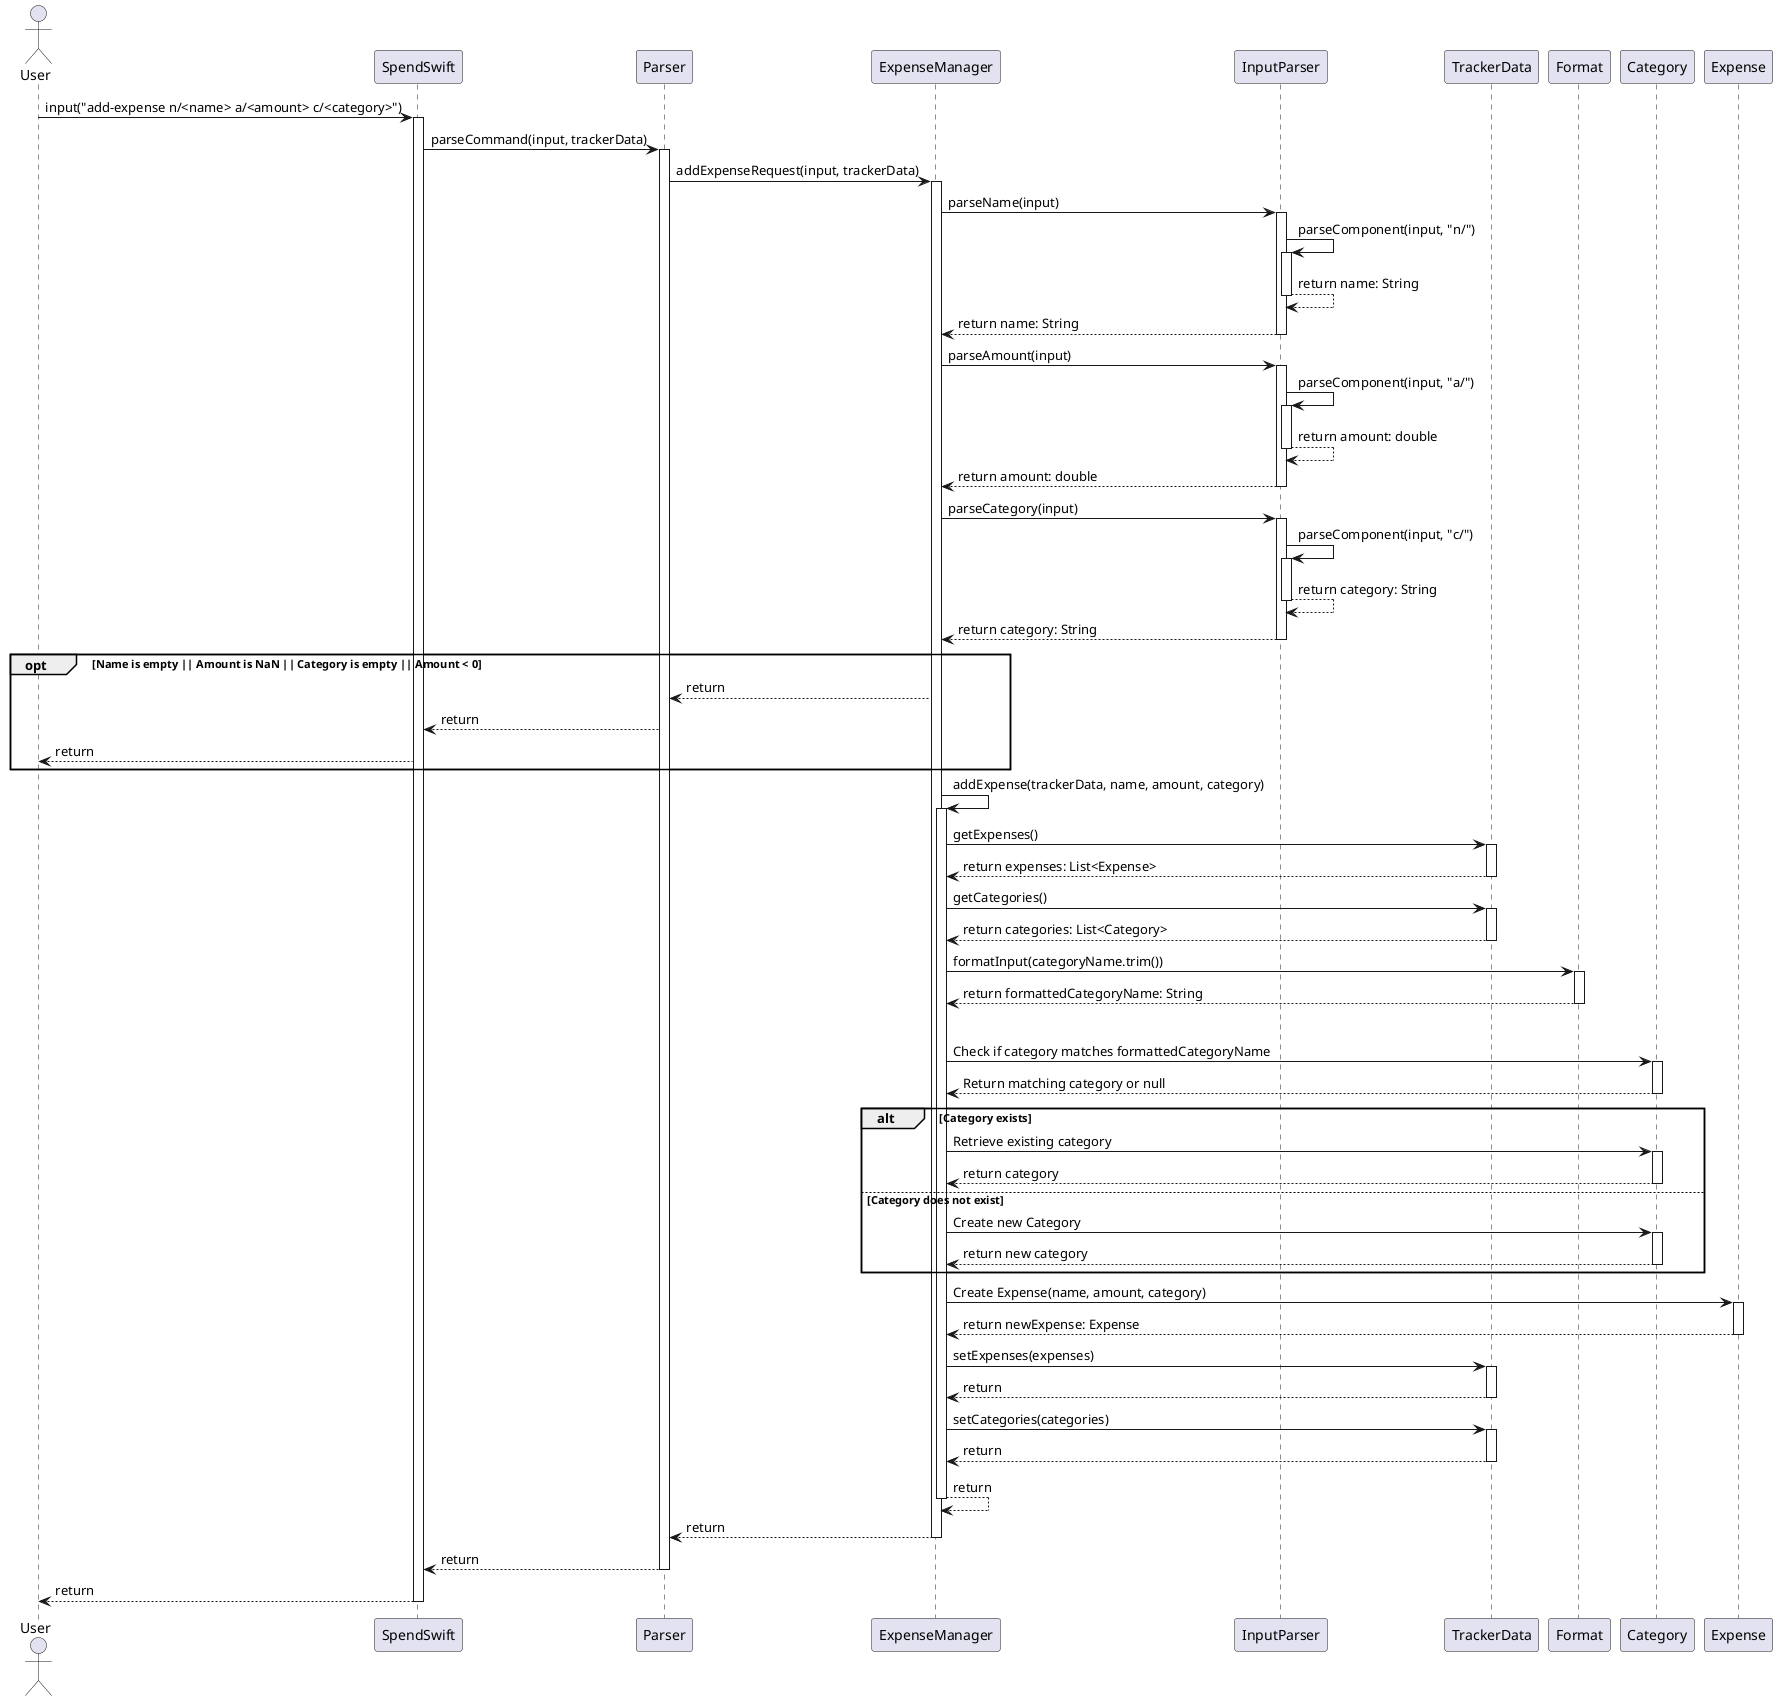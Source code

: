 @startuml
actor User
participant SpendSwift
participant Parser
participant ExpenseManager
participant InputParser
participant TrackerData
participant Format
participant Category
participant Expense

User -> SpendSwift : input("add-expense n/<name> a/<amount> c/<category>")
activate SpendSwift
SpendSwift -> Parser : parseCommand(input, trackerData)

activate Parser
Parser -> ExpenseManager : addExpenseRequest(input, trackerData)

activate ExpenseManager
ExpenseManager -> InputParser : parseName(input)
activate InputParser
InputParser -> InputParser : parseComponent(input, "n/")
    activate InputParser
    InputParser --> InputParser : return name: String
    deactivate InputParser
InputParser --> ExpenseManager : return name: String
deactivate InputParser

ExpenseManager -> InputParser : parseAmount(input)
activate InputParser
InputParser -> InputParser : parseComponent(input, "a/")
    activate InputParser
    InputParser --> InputParser : return amount: double
    deactivate InputParser
InputParser --> ExpenseManager : return amount: double
deactivate InputParser

ExpenseManager -> InputParser : parseCategory(input)
activate InputParser
InputParser -> InputParser : parseComponent(input, "c/")
    activate InputParser
    InputParser --> InputParser : return category: String
    deactivate InputParser
InputParser --> ExpenseManager : return category: String
deactivate InputParser

opt Name is empty || Amount is NaN || Category is empty || Amount < 0
    ExpenseManager --> Parser : return
    Parser --> SpendSwift : return
    SpendSwift --> User : return
end

ExpenseManager -> ExpenseManager : addExpense(trackerData, name, amount, category)
activate ExpenseManager
ExpenseManager -> TrackerData : getExpenses()
activate TrackerData
TrackerData --> ExpenseManager : return expenses: List<Expense>
deactivate TrackerData
ExpenseManager -> TrackerData : getCategories()
activate TrackerData
TrackerData --> ExpenseManager : return categories: List<Category>
deactivate TrackerData

ExpenseManager -> Format : formatInput(categoryName.trim())
activate Format
Format --> ExpenseManager : return formattedCategoryName: String
deactivate Format

loop Search for Category
ExpenseManager -> Category : Check if category matches formattedCategoryName
activate Category
Category --> ExpenseManager : Return matching category or null
deactivate Category

alt Category exists
    ExpenseManager -> Category : Retrieve existing category
    activate Category
    Category --> ExpenseManager : return category
    deactivate Category
else Category does not exist
    ExpenseManager -> Category : Create new Category
    activate Category
    Category --> ExpenseManager : return new category
    deactivate Category
end

ExpenseManager -> Expense : Create Expense(name, amount, category)
activate Expense
Expense --> ExpenseManager : return newExpense: Expense
deactivate Expense

ExpenseManager -> TrackerData : setExpenses(expenses)
activate TrackerData
TrackerData --> ExpenseManager : return
deactivate TrackerData

ExpenseManager -> TrackerData : setCategories(categories)
activate TrackerData
TrackerData --> ExpenseManager : return
deactivate TrackerData

ExpenseManager --> ExpenseManager : return
deactivate ExpenseManager

ExpenseManager --> Parser : return
deactivate ExpenseManager
Parser --> SpendSwift : return
deactivate Parser
SpendSwift --> User : return
deactivate SpendSwift
@enduml
